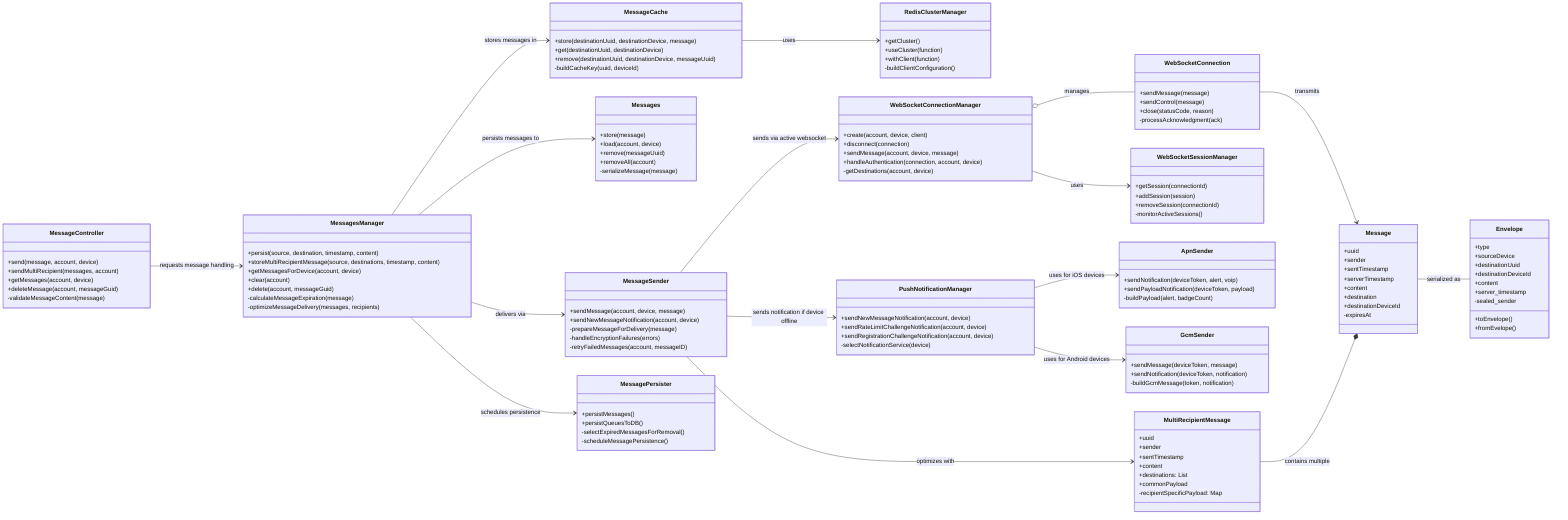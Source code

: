 %%{ init: {
  "themeVariables": {
    "fontSize": "16px",
    "fontFamily": "monospace",
  },
  "class": { "useMaxWidth": true }
} }%%

classDiagram
    direction LR
%% Client-facing message components
    class MessageController {
        +send(message, account, device)
        +sendMultiRecipient(messages, account)
        +getMessages(account, device)
        +deleteMessage(account, messageGuid)
        -validateMessageContent(message)
    }

%% Core message processing
    class MessagesManager {
        +persist(source, destination, timestamp, content)
        +storeMultiRecipientMessage(source, destinations, timestamp, content)
        +getMessagesForDevice(account, device)
        +clear(account)
        +delete(account, messageGuid)
        -calculateMessageExpiration(message)
        -optimizeMessageDelivery(messages, recipients)
    }

    class MessagePersister {
        +persistMessages()
        +persistQueuesToDB()
        -selectExpiredMessagesForRemoval()
        -scheduleMessagePersistence()
    }

    class MessageSender {
        +sendMessage(account, device, message)
        +sendNewMessageNotification(account, device)
        -prepareMessageForDelivery(message)
        -handleEncryptionFailures(errors)
        -retryFailedMessages(account, messageID)
    }

%% Push notification services
    class PushNotificationManager {
        +sendNewMessageNotification(account, device)
        +sendRateLimitChallengeNotification(account, device)
        +sendRegistrationChallengeNotification(account, device)
        -selectNotificationService(device)
    }

    class ApnSender {
        +sendNotification(deviceToken, alert, voip)
        +sendPayloadNotification(deviceToken, payload)
        -buildPayload(alert, badgeCount)
    }

    class GcmSender {
        +sendMessage(deviceToken, message)
        +sendNotification(deviceToken, notification)
        -buildGcmMessage(token, notification)
    }

%% WebSocket message components
    class WebSocketConnectionManager {
        +create(account, device, client)
        +disconnect(connection)
        +sendMessage(account, device, message)
        +handleAuthentication(connection, account, device)
        -getDestinations(account, device)
    }

    class WebSocketConnection {
        +sendMessage(message)
        +sendControl(message)
        +close(statusCode, reason)
        -processAcknowledgment(ack)
    }

    class WebSocketSessionManager {
        +getSession(connectionId)
        +addSession(session)
        +removeSession(connectionId)
        -monitorActiveSessions()
    }

%% Storage and caching
    class MessageCache {
        +store(destinationUuid, destinationDevice, message)
        +get(destinationUuid, destinationDevice)
        +remove(destinationUuid, destinationDevice, messageUuid)
        -buildCacheKey(uuid, deviceId)
    }

    class Messages {
        +store(message)
        +load(account, device)
        +remove(messageUuid)
        +removeAll(account)
        -serializeMessage(message)
    }

    class RedisClusterManager {
        +getCluster()
        +useCluster(function)
        +withClient(function)
        -buildClientConfiguration()
    }

%% Message Data Model
    class Message {
        +uuid
        +sender
        +sentTimestamp
        +serverTimestamp
        +content
        +destination
        +destinationDeviceId
        -expiresAt
    }

    class MultiRecipientMessage {
        +uuid
        +sender
        +sentTimestamp
        +content
        +destinations: List
        +commonPayload
        -recipientSpecificPayload: Map
    }

    class Envelope {
        +type
        +sourceDevice
        +destinationUuid
        +destinationDeviceId
        +content
        +server_timestamp
        -sealed_sender
		+toEnvelope()
        +fromEvelope()
    }

%% Connection flows
    MessageController --> MessagesManager: requests message handling
    MessagesManager --> MessageCache: stores messages in
    MessagesManager --> Messages: persists messages to
    MessagesManager --> MessageSender: delivers via
    MessageSender --> WebSocketConnectionManager: sends via active websocket
    MessageSender --> PushNotificationManager: sends notification if device offline
    PushNotificationManager --> ApnSender: uses for iOS devices
    PushNotificationManager --> GcmSender: uses for Android devices
    WebSocketConnectionManager o-- WebSocketConnection: manages
    WebSocketConnectionManager --> WebSocketSessionManager: uses
    MessageCache --> RedisClusterManager: uses
    WebSocketConnection --> Message: transmits
    MessagesManager --> MessagePersister: schedules persistence
    MessageSender --> MultiRecipientMessage: optimizes with
    Message -- Envelope: serialized as
    MultiRecipientMessage --* Message: contains multiple